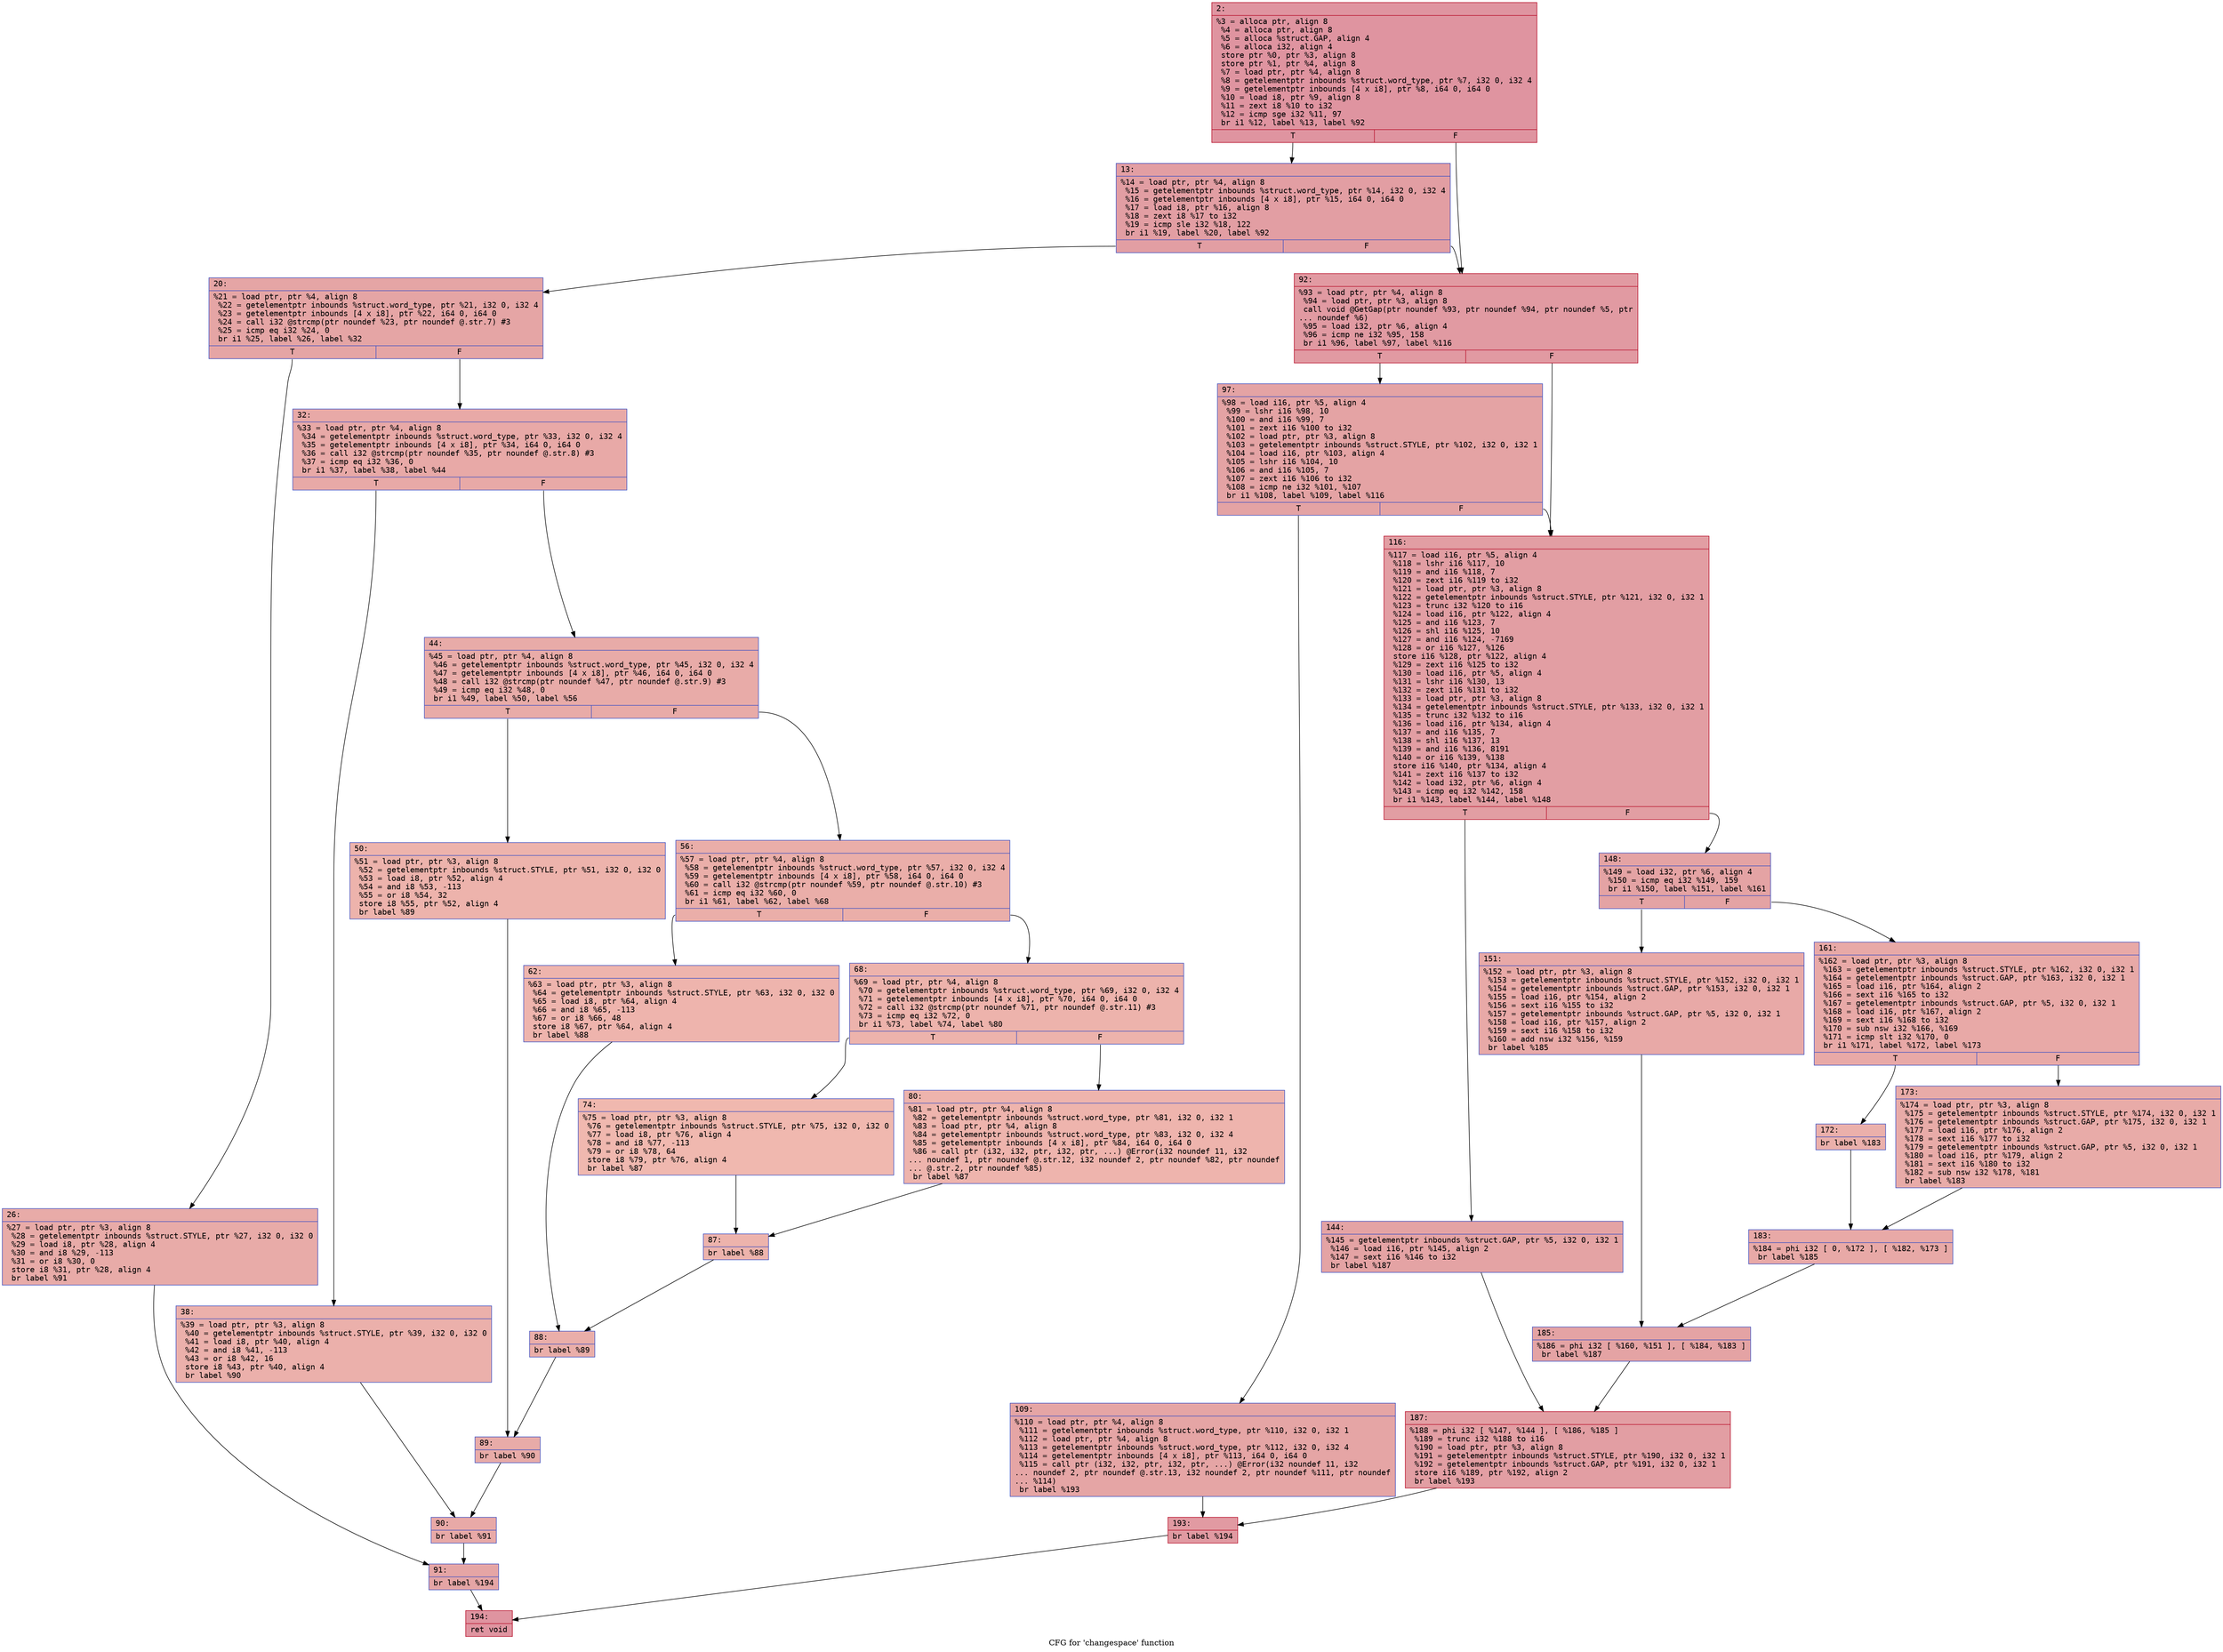 digraph "CFG for 'changespace' function" {
	label="CFG for 'changespace' function";

	Node0x6000021469e0 [shape=record,color="#b70d28ff", style=filled, fillcolor="#b70d2870" fontname="Courier",label="{2:\l|  %3 = alloca ptr, align 8\l  %4 = alloca ptr, align 8\l  %5 = alloca %struct.GAP, align 4\l  %6 = alloca i32, align 4\l  store ptr %0, ptr %3, align 8\l  store ptr %1, ptr %4, align 8\l  %7 = load ptr, ptr %4, align 8\l  %8 = getelementptr inbounds %struct.word_type, ptr %7, i32 0, i32 4\l  %9 = getelementptr inbounds [4 x i8], ptr %8, i64 0, i64 0\l  %10 = load i8, ptr %9, align 8\l  %11 = zext i8 %10 to i32\l  %12 = icmp sge i32 %11, 97\l  br i1 %12, label %13, label %92\l|{<s0>T|<s1>F}}"];
	Node0x6000021469e0:s0 -> Node0x600002146a30[tooltip="2 -> 13\nProbability 50.00%" ];
	Node0x6000021469e0:s1 -> Node0x600002146f80[tooltip="2 -> 92\nProbability 50.00%" ];
	Node0x600002146a30 [shape=record,color="#3d50c3ff", style=filled, fillcolor="#be242e70" fontname="Courier",label="{13:\l|  %14 = load ptr, ptr %4, align 8\l  %15 = getelementptr inbounds %struct.word_type, ptr %14, i32 0, i32 4\l  %16 = getelementptr inbounds [4 x i8], ptr %15, i64 0, i64 0\l  %17 = load i8, ptr %16, align 8\l  %18 = zext i8 %17 to i32\l  %19 = icmp sle i32 %18, 122\l  br i1 %19, label %20, label %92\l|{<s0>T|<s1>F}}"];
	Node0x600002146a30:s0 -> Node0x600002146a80[tooltip="13 -> 20\nProbability 50.00%" ];
	Node0x600002146a30:s1 -> Node0x600002146f80[tooltip="13 -> 92\nProbability 50.00%" ];
	Node0x600002146a80 [shape=record,color="#3d50c3ff", style=filled, fillcolor="#c5333470" fontname="Courier",label="{20:\l|  %21 = load ptr, ptr %4, align 8\l  %22 = getelementptr inbounds %struct.word_type, ptr %21, i32 0, i32 4\l  %23 = getelementptr inbounds [4 x i8], ptr %22, i64 0, i64 0\l  %24 = call i32 @strcmp(ptr noundef %23, ptr noundef @.str.7) #3\l  %25 = icmp eq i32 %24, 0\l  br i1 %25, label %26, label %32\l|{<s0>T|<s1>F}}"];
	Node0x600002146a80:s0 -> Node0x600002146ad0[tooltip="20 -> 26\nProbability 37.50%" ];
	Node0x600002146a80:s1 -> Node0x600002146b20[tooltip="20 -> 32\nProbability 62.50%" ];
	Node0x600002146ad0 [shape=record,color="#3d50c3ff", style=filled, fillcolor="#cc403a70" fontname="Courier",label="{26:\l|  %27 = load ptr, ptr %3, align 8\l  %28 = getelementptr inbounds %struct.STYLE, ptr %27, i32 0, i32 0\l  %29 = load i8, ptr %28, align 4\l  %30 = and i8 %29, -113\l  %31 = or i8 %30, 0\l  store i8 %31, ptr %28, align 4\l  br label %91\l}"];
	Node0x600002146ad0 -> Node0x600002146f30[tooltip="26 -> 91\nProbability 100.00%" ];
	Node0x600002146b20 [shape=record,color="#3d50c3ff", style=filled, fillcolor="#ca3b3770" fontname="Courier",label="{32:\l|  %33 = load ptr, ptr %4, align 8\l  %34 = getelementptr inbounds %struct.word_type, ptr %33, i32 0, i32 4\l  %35 = getelementptr inbounds [4 x i8], ptr %34, i64 0, i64 0\l  %36 = call i32 @strcmp(ptr noundef %35, ptr noundef @.str.8) #3\l  %37 = icmp eq i32 %36, 0\l  br i1 %37, label %38, label %44\l|{<s0>T|<s1>F}}"];
	Node0x600002146b20:s0 -> Node0x600002146b70[tooltip="32 -> 38\nProbability 37.50%" ];
	Node0x600002146b20:s1 -> Node0x600002146bc0[tooltip="32 -> 44\nProbability 62.50%" ];
	Node0x600002146b70 [shape=record,color="#3d50c3ff", style=filled, fillcolor="#d24b4070" fontname="Courier",label="{38:\l|  %39 = load ptr, ptr %3, align 8\l  %40 = getelementptr inbounds %struct.STYLE, ptr %39, i32 0, i32 0\l  %41 = load i8, ptr %40, align 4\l  %42 = and i8 %41, -113\l  %43 = or i8 %42, 16\l  store i8 %43, ptr %40, align 4\l  br label %90\l}"];
	Node0x600002146b70 -> Node0x600002146ee0[tooltip="38 -> 90\nProbability 100.00%" ];
	Node0x600002146bc0 [shape=record,color="#3d50c3ff", style=filled, fillcolor="#cc403a70" fontname="Courier",label="{44:\l|  %45 = load ptr, ptr %4, align 8\l  %46 = getelementptr inbounds %struct.word_type, ptr %45, i32 0, i32 4\l  %47 = getelementptr inbounds [4 x i8], ptr %46, i64 0, i64 0\l  %48 = call i32 @strcmp(ptr noundef %47, ptr noundef @.str.9) #3\l  %49 = icmp eq i32 %48, 0\l  br i1 %49, label %50, label %56\l|{<s0>T|<s1>F}}"];
	Node0x600002146bc0:s0 -> Node0x600002146c10[tooltip="44 -> 50\nProbability 37.50%" ];
	Node0x600002146bc0:s1 -> Node0x600002146c60[tooltip="44 -> 56\nProbability 62.50%" ];
	Node0x600002146c10 [shape=record,color="#3d50c3ff", style=filled, fillcolor="#d6524470" fontname="Courier",label="{50:\l|  %51 = load ptr, ptr %3, align 8\l  %52 = getelementptr inbounds %struct.STYLE, ptr %51, i32 0, i32 0\l  %53 = load i8, ptr %52, align 4\l  %54 = and i8 %53, -113\l  %55 = or i8 %54, 32\l  store i8 %55, ptr %52, align 4\l  br label %89\l}"];
	Node0x600002146c10 -> Node0x600002146e90[tooltip="50 -> 89\nProbability 100.00%" ];
	Node0x600002146c60 [shape=record,color="#3d50c3ff", style=filled, fillcolor="#d0473d70" fontname="Courier",label="{56:\l|  %57 = load ptr, ptr %4, align 8\l  %58 = getelementptr inbounds %struct.word_type, ptr %57, i32 0, i32 4\l  %59 = getelementptr inbounds [4 x i8], ptr %58, i64 0, i64 0\l  %60 = call i32 @strcmp(ptr noundef %59, ptr noundef @.str.10) #3\l  %61 = icmp eq i32 %60, 0\l  br i1 %61, label %62, label %68\l|{<s0>T|<s1>F}}"];
	Node0x600002146c60:s0 -> Node0x600002146cb0[tooltip="56 -> 62\nProbability 37.50%" ];
	Node0x600002146c60:s1 -> Node0x600002146d00[tooltip="56 -> 68\nProbability 62.50%" ];
	Node0x600002146cb0 [shape=record,color="#3d50c3ff", style=filled, fillcolor="#d8564670" fontname="Courier",label="{62:\l|  %63 = load ptr, ptr %3, align 8\l  %64 = getelementptr inbounds %struct.STYLE, ptr %63, i32 0, i32 0\l  %65 = load i8, ptr %64, align 4\l  %66 = and i8 %65, -113\l  %67 = or i8 %66, 48\l  store i8 %67, ptr %64, align 4\l  br label %88\l}"];
	Node0x600002146cb0 -> Node0x600002146e40[tooltip="62 -> 88\nProbability 100.00%" ];
	Node0x600002146d00 [shape=record,color="#3d50c3ff", style=filled, fillcolor="#d6524470" fontname="Courier",label="{68:\l|  %69 = load ptr, ptr %4, align 8\l  %70 = getelementptr inbounds %struct.word_type, ptr %69, i32 0, i32 4\l  %71 = getelementptr inbounds [4 x i8], ptr %70, i64 0, i64 0\l  %72 = call i32 @strcmp(ptr noundef %71, ptr noundef @.str.11) #3\l  %73 = icmp eq i32 %72, 0\l  br i1 %73, label %74, label %80\l|{<s0>T|<s1>F}}"];
	Node0x600002146d00:s0 -> Node0x600002146d50[tooltip="68 -> 74\nProbability 37.50%" ];
	Node0x600002146d00:s1 -> Node0x600002146da0[tooltip="68 -> 80\nProbability 62.50%" ];
	Node0x600002146d50 [shape=record,color="#3d50c3ff", style=filled, fillcolor="#dc5d4a70" fontname="Courier",label="{74:\l|  %75 = load ptr, ptr %3, align 8\l  %76 = getelementptr inbounds %struct.STYLE, ptr %75, i32 0, i32 0\l  %77 = load i8, ptr %76, align 4\l  %78 = and i8 %77, -113\l  %79 = or i8 %78, 64\l  store i8 %79, ptr %76, align 4\l  br label %87\l}"];
	Node0x600002146d50 -> Node0x600002146df0[tooltip="74 -> 87\nProbability 100.00%" ];
	Node0x600002146da0 [shape=record,color="#3d50c3ff", style=filled, fillcolor="#d8564670" fontname="Courier",label="{80:\l|  %81 = load ptr, ptr %4, align 8\l  %82 = getelementptr inbounds %struct.word_type, ptr %81, i32 0, i32 1\l  %83 = load ptr, ptr %4, align 8\l  %84 = getelementptr inbounds %struct.word_type, ptr %83, i32 0, i32 4\l  %85 = getelementptr inbounds [4 x i8], ptr %84, i64 0, i64 0\l  %86 = call ptr (i32, i32, ptr, i32, ptr, ...) @Error(i32 noundef 11, i32\l... noundef 1, ptr noundef @.str.12, i32 noundef 2, ptr noundef %82, ptr noundef\l... @.str.2, ptr noundef %85)\l  br label %87\l}"];
	Node0x600002146da0 -> Node0x600002146df0[tooltip="80 -> 87\nProbability 100.00%" ];
	Node0x600002146df0 [shape=record,color="#3d50c3ff", style=filled, fillcolor="#d6524470" fontname="Courier",label="{87:\l|  br label %88\l}"];
	Node0x600002146df0 -> Node0x600002146e40[tooltip="87 -> 88\nProbability 100.00%" ];
	Node0x600002146e40 [shape=record,color="#3d50c3ff", style=filled, fillcolor="#d0473d70" fontname="Courier",label="{88:\l|  br label %89\l}"];
	Node0x600002146e40 -> Node0x600002146e90[tooltip="88 -> 89\nProbability 100.00%" ];
	Node0x600002146e90 [shape=record,color="#3d50c3ff", style=filled, fillcolor="#cc403a70" fontname="Courier",label="{89:\l|  br label %90\l}"];
	Node0x600002146e90 -> Node0x600002146ee0[tooltip="89 -> 90\nProbability 100.00%" ];
	Node0x600002146ee0 [shape=record,color="#3d50c3ff", style=filled, fillcolor="#ca3b3770" fontname="Courier",label="{90:\l|  br label %91\l}"];
	Node0x600002146ee0 -> Node0x600002146f30[tooltip="90 -> 91\nProbability 100.00%" ];
	Node0x600002146f30 [shape=record,color="#3d50c3ff", style=filled, fillcolor="#c5333470" fontname="Courier",label="{91:\l|  br label %194\l}"];
	Node0x600002146f30 -> Node0x6000021473e0[tooltip="91 -> 194\nProbability 100.00%" ];
	Node0x600002146f80 [shape=record,color="#b70d28ff", style=filled, fillcolor="#bb1b2c70" fontname="Courier",label="{92:\l|  %93 = load ptr, ptr %4, align 8\l  %94 = load ptr, ptr %3, align 8\l  call void @GetGap(ptr noundef %93, ptr noundef %94, ptr noundef %5, ptr\l... noundef %6)\l  %95 = load i32, ptr %6, align 4\l  %96 = icmp ne i32 %95, 158\l  br i1 %96, label %97, label %116\l|{<s0>T|<s1>F}}"];
	Node0x600002146f80:s0 -> Node0x600002146fd0[tooltip="92 -> 97\nProbability 50.00%" ];
	Node0x600002146f80:s1 -> Node0x600002147070[tooltip="92 -> 116\nProbability 50.00%" ];
	Node0x600002146fd0 [shape=record,color="#3d50c3ff", style=filled, fillcolor="#c32e3170" fontname="Courier",label="{97:\l|  %98 = load i16, ptr %5, align 4\l  %99 = lshr i16 %98, 10\l  %100 = and i16 %99, 7\l  %101 = zext i16 %100 to i32\l  %102 = load ptr, ptr %3, align 8\l  %103 = getelementptr inbounds %struct.STYLE, ptr %102, i32 0, i32 1\l  %104 = load i16, ptr %103, align 4\l  %105 = lshr i16 %104, 10\l  %106 = and i16 %105, 7\l  %107 = zext i16 %106 to i32\l  %108 = icmp ne i32 %101, %107\l  br i1 %108, label %109, label %116\l|{<s0>T|<s1>F}}"];
	Node0x600002146fd0:s0 -> Node0x600002147020[tooltip="97 -> 109\nProbability 50.00%" ];
	Node0x600002146fd0:s1 -> Node0x600002147070[tooltip="97 -> 116\nProbability 50.00%" ];
	Node0x600002147020 [shape=record,color="#3d50c3ff", style=filled, fillcolor="#c5333470" fontname="Courier",label="{109:\l|  %110 = load ptr, ptr %4, align 8\l  %111 = getelementptr inbounds %struct.word_type, ptr %110, i32 0, i32 1\l  %112 = load ptr, ptr %4, align 8\l  %113 = getelementptr inbounds %struct.word_type, ptr %112, i32 0, i32 4\l  %114 = getelementptr inbounds [4 x i8], ptr %113, i64 0, i64 0\l  %115 = call ptr (i32, i32, ptr, i32, ptr, ...) @Error(i32 noundef 11, i32\l... noundef 2, ptr noundef @.str.13, i32 noundef 2, ptr noundef %111, ptr noundef\l... %114)\l  br label %193\l}"];
	Node0x600002147020 -> Node0x600002147390[tooltip="109 -> 193\nProbability 100.00%" ];
	Node0x600002147070 [shape=record,color="#b70d28ff", style=filled, fillcolor="#be242e70" fontname="Courier",label="{116:\l|  %117 = load i16, ptr %5, align 4\l  %118 = lshr i16 %117, 10\l  %119 = and i16 %118, 7\l  %120 = zext i16 %119 to i32\l  %121 = load ptr, ptr %3, align 8\l  %122 = getelementptr inbounds %struct.STYLE, ptr %121, i32 0, i32 1\l  %123 = trunc i32 %120 to i16\l  %124 = load i16, ptr %122, align 4\l  %125 = and i16 %123, 7\l  %126 = shl i16 %125, 10\l  %127 = and i16 %124, -7169\l  %128 = or i16 %127, %126\l  store i16 %128, ptr %122, align 4\l  %129 = zext i16 %125 to i32\l  %130 = load i16, ptr %5, align 4\l  %131 = lshr i16 %130, 13\l  %132 = zext i16 %131 to i32\l  %133 = load ptr, ptr %3, align 8\l  %134 = getelementptr inbounds %struct.STYLE, ptr %133, i32 0, i32 1\l  %135 = trunc i32 %132 to i16\l  %136 = load i16, ptr %134, align 4\l  %137 = and i16 %135, 7\l  %138 = shl i16 %137, 13\l  %139 = and i16 %136, 8191\l  %140 = or i16 %139, %138\l  store i16 %140, ptr %134, align 4\l  %141 = zext i16 %137 to i32\l  %142 = load i32, ptr %6, align 4\l  %143 = icmp eq i32 %142, 158\l  br i1 %143, label %144, label %148\l|{<s0>T|<s1>F}}"];
	Node0x600002147070:s0 -> Node0x6000021470c0[tooltip="116 -> 144\nProbability 50.00%" ];
	Node0x600002147070:s1 -> Node0x600002147110[tooltip="116 -> 148\nProbability 50.00%" ];
	Node0x6000021470c0 [shape=record,color="#3d50c3ff", style=filled, fillcolor="#c32e3170" fontname="Courier",label="{144:\l|  %145 = getelementptr inbounds %struct.GAP, ptr %5, i32 0, i32 1\l  %146 = load i16, ptr %145, align 2\l  %147 = sext i16 %146 to i32\l  br label %187\l}"];
	Node0x6000021470c0 -> Node0x600002147340[tooltip="144 -> 187\nProbability 100.00%" ];
	Node0x600002147110 [shape=record,color="#3d50c3ff", style=filled, fillcolor="#c32e3170" fontname="Courier",label="{148:\l|  %149 = load i32, ptr %6, align 4\l  %150 = icmp eq i32 %149, 159\l  br i1 %150, label %151, label %161\l|{<s0>T|<s1>F}}"];
	Node0x600002147110:s0 -> Node0x600002147160[tooltip="148 -> 151\nProbability 50.00%" ];
	Node0x600002147110:s1 -> Node0x6000021471b0[tooltip="148 -> 161\nProbability 50.00%" ];
	Node0x600002147160 [shape=record,color="#3d50c3ff", style=filled, fillcolor="#ca3b3770" fontname="Courier",label="{151:\l|  %152 = load ptr, ptr %3, align 8\l  %153 = getelementptr inbounds %struct.STYLE, ptr %152, i32 0, i32 1\l  %154 = getelementptr inbounds %struct.GAP, ptr %153, i32 0, i32 1\l  %155 = load i16, ptr %154, align 2\l  %156 = sext i16 %155 to i32\l  %157 = getelementptr inbounds %struct.GAP, ptr %5, i32 0, i32 1\l  %158 = load i16, ptr %157, align 2\l  %159 = sext i16 %158 to i32\l  %160 = add nsw i32 %156, %159\l  br label %185\l}"];
	Node0x600002147160 -> Node0x6000021472f0[tooltip="151 -> 185\nProbability 100.00%" ];
	Node0x6000021471b0 [shape=record,color="#3d50c3ff", style=filled, fillcolor="#ca3b3770" fontname="Courier",label="{161:\l|  %162 = load ptr, ptr %3, align 8\l  %163 = getelementptr inbounds %struct.STYLE, ptr %162, i32 0, i32 1\l  %164 = getelementptr inbounds %struct.GAP, ptr %163, i32 0, i32 1\l  %165 = load i16, ptr %164, align 2\l  %166 = sext i16 %165 to i32\l  %167 = getelementptr inbounds %struct.GAP, ptr %5, i32 0, i32 1\l  %168 = load i16, ptr %167, align 2\l  %169 = sext i16 %168 to i32\l  %170 = sub nsw i32 %166, %169\l  %171 = icmp slt i32 %170, 0\l  br i1 %171, label %172, label %173\l|{<s0>T|<s1>F}}"];
	Node0x6000021471b0:s0 -> Node0x600002147200[tooltip="161 -> 172\nProbability 37.50%" ];
	Node0x6000021471b0:s1 -> Node0x600002147250[tooltip="161 -> 173\nProbability 62.50%" ];
	Node0x600002147200 [shape=record,color="#3d50c3ff", style=filled, fillcolor="#d24b4070" fontname="Courier",label="{172:\l|  br label %183\l}"];
	Node0x600002147200 -> Node0x6000021472a0[tooltip="172 -> 183\nProbability 100.00%" ];
	Node0x600002147250 [shape=record,color="#3d50c3ff", style=filled, fillcolor="#cc403a70" fontname="Courier",label="{173:\l|  %174 = load ptr, ptr %3, align 8\l  %175 = getelementptr inbounds %struct.STYLE, ptr %174, i32 0, i32 1\l  %176 = getelementptr inbounds %struct.GAP, ptr %175, i32 0, i32 1\l  %177 = load i16, ptr %176, align 2\l  %178 = sext i16 %177 to i32\l  %179 = getelementptr inbounds %struct.GAP, ptr %5, i32 0, i32 1\l  %180 = load i16, ptr %179, align 2\l  %181 = sext i16 %180 to i32\l  %182 = sub nsw i32 %178, %181\l  br label %183\l}"];
	Node0x600002147250 -> Node0x6000021472a0[tooltip="173 -> 183\nProbability 100.00%" ];
	Node0x6000021472a0 [shape=record,color="#3d50c3ff", style=filled, fillcolor="#ca3b3770" fontname="Courier",label="{183:\l|  %184 = phi i32 [ 0, %172 ], [ %182, %173 ]\l  br label %185\l}"];
	Node0x6000021472a0 -> Node0x6000021472f0[tooltip="183 -> 185\nProbability 100.00%" ];
	Node0x6000021472f0 [shape=record,color="#3d50c3ff", style=filled, fillcolor="#c32e3170" fontname="Courier",label="{185:\l|  %186 = phi i32 [ %160, %151 ], [ %184, %183 ]\l  br label %187\l}"];
	Node0x6000021472f0 -> Node0x600002147340[tooltip="185 -> 187\nProbability 100.00%" ];
	Node0x600002147340 [shape=record,color="#b70d28ff", style=filled, fillcolor="#be242e70" fontname="Courier",label="{187:\l|  %188 = phi i32 [ %147, %144 ], [ %186, %185 ]\l  %189 = trunc i32 %188 to i16\l  %190 = load ptr, ptr %3, align 8\l  %191 = getelementptr inbounds %struct.STYLE, ptr %190, i32 0, i32 1\l  %192 = getelementptr inbounds %struct.GAP, ptr %191, i32 0, i32 1\l  store i16 %189, ptr %192, align 2\l  br label %193\l}"];
	Node0x600002147340 -> Node0x600002147390[tooltip="187 -> 193\nProbability 100.00%" ];
	Node0x600002147390 [shape=record,color="#b70d28ff", style=filled, fillcolor="#bb1b2c70" fontname="Courier",label="{193:\l|  br label %194\l}"];
	Node0x600002147390 -> Node0x6000021473e0[tooltip="193 -> 194\nProbability 100.00%" ];
	Node0x6000021473e0 [shape=record,color="#b70d28ff", style=filled, fillcolor="#b70d2870" fontname="Courier",label="{194:\l|  ret void\l}"];
}
